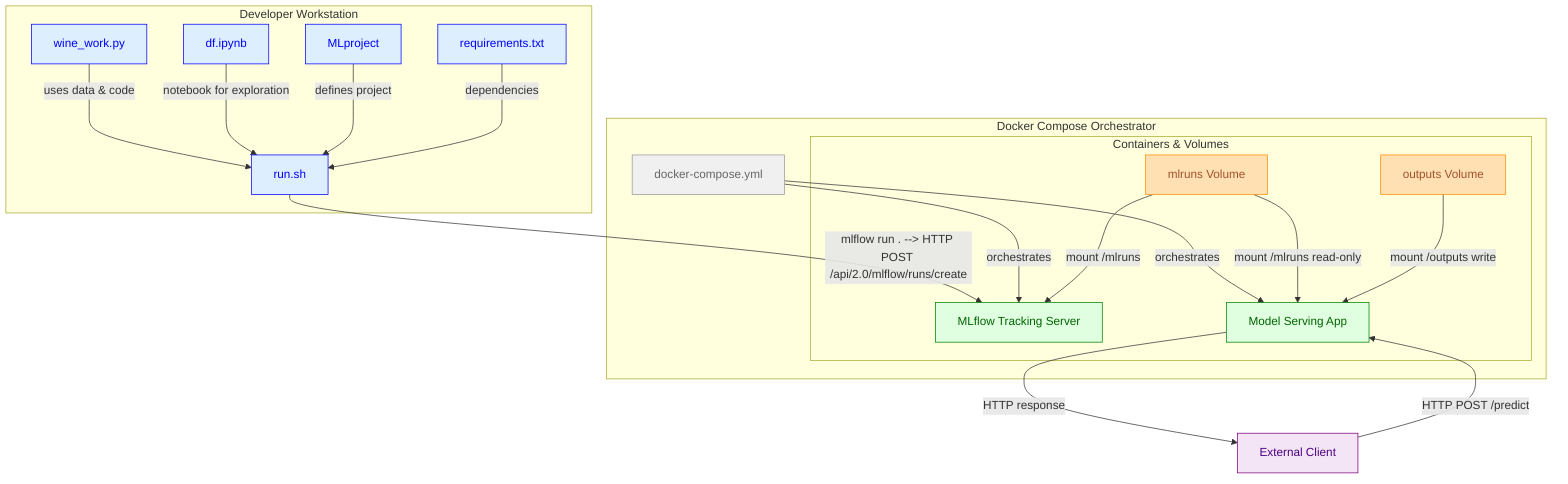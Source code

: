 flowchart TB
    %% Developer Workstation
    subgraph "Developer Workstation"
        direction TB
        wine["wine_work.py"]:::code
        df["df.ipynb"]:::code
        mlproj["MLproject"]:::code
        runsh["run.sh"]:::code
        req["requirements.txt"]:::code
    end

    %% Docker Compose Orchestrator
    subgraph "Docker Compose Orchestrator"
        direction TB
        dockerCompose["docker-compose.yml"]:::orchestrator
        %% Containers & Volumes
        subgraph "Containers & Volumes"
            direction TB
            ServerAPI["MLflow Tracking Server"]:::service
            App["Model Serving App"]:::service
            VolArtifact["mlruns Volume"]:::volume
            VolOutput["outputs Volume"]:::volume
        end
    end

    %% External Client
    Client["External Client"]:::client

    %% Relationships
    runsh -->|"mlflow run . --> HTTP POST /api/2.0/mlflow/runs/create"| ServerAPI
    wine -->|uses data & code| runsh
    df -->|notebook for exploration| runsh
    mlproj -->|defines project| runsh
    req -->|dependencies| runsh

    dockerCompose -->|orchestrates| ServerAPI
    dockerCompose -->|orchestrates| App
    VolArtifact -->|mount /mlruns| ServerAPI
    VolArtifact -->|mount /mlruns read-only| App
    VolOutput -->|mount /outputs write| App

    Client -->|HTTP POST /predict| App
    App -->|HTTP response| Client

    %% Click Events
    click wine "https://github.com/fbarulli/mlflow/blob/main/wine_work.py"
    click df "https://github.com/fbarulli/mlflow/blob/main/df.ipynb"
    click mlproj "https://github.com/fbarulli/mlflow/tree/main/MLproject"
    click runsh "https://github.com/fbarulli/mlflow/blob/main/run.sh"
    click req "https://github.com/fbarulli/mlflow/blob/main/requirements.txt"
    click dockerCompose "https://github.com/fbarulli/mlflow/blob/main/docker-compose.yml"
    click ServerAPI "https://github.com/fbarulli/mlflow/blob/main/Dockerfile.server"
    click App "https://github.com/fbarulli/mlflow/blob/main/Dockerfile.app"
    click VolArtifact "https://github.com/fbarulli/mlflow/tree/main/mlruns/"
    click VolOutput "https://github.com/fbarulli/mlflow/tree/main/outputs/"

    %% Styles
    classDef code fill:#DDEEFF,stroke:#0000FF,color:#0000FF;
    classDef orchestrator fill:#F0F0F0,stroke:#999999,color:#666666;
    classDef service fill:#E0FFE0,stroke:#008000,color:#006400;
    classDef volume fill:#FFE0B2,stroke:#FF8C00,color:#A0522D;
    classDef client fill:#F3E5F5,stroke:#800080,color:#4B0082;
